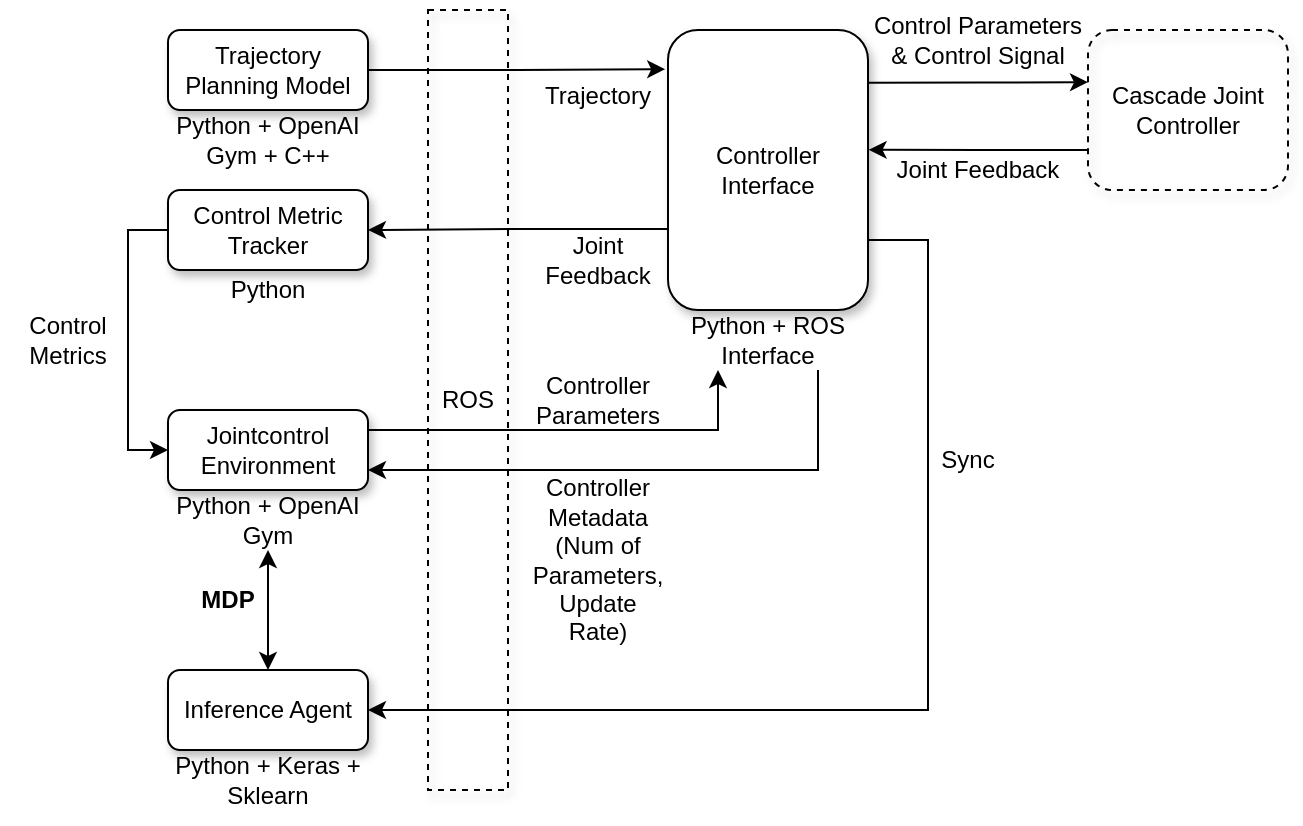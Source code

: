 <mxfile version="15.4.0" type="device"><diagram id="HK3_xNM6jx3Wpafa73o2" name="Page-1"><mxGraphModel dx="850" dy="483" grid="1" gridSize="10" guides="1" tooltips="1" connect="1" arrows="1" fold="1" page="1" pageScale="1" pageWidth="827" pageHeight="1169" math="0" shadow="0"><root><mxCell id="0"/><mxCell id="1" parent="0"/><mxCell id="TVt5JG4dqcYT70cMuzvg-8" style="edgeStyle=orthogonalEdgeStyle;rounded=0;orthogonalLoop=1;jettySize=auto;html=1;exitX=1;exitY=0.5;exitDx=0;exitDy=0;entryX=-0.014;entryY=0.14;entryDx=0;entryDy=0;entryPerimeter=0;" parent="1" source="TVt5JG4dqcYT70cMuzvg-1" target="TVt5JG4dqcYT70cMuzvg-5" edge="1"><mxGeometry relative="1" as="geometry"/></mxCell><mxCell id="TVt5JG4dqcYT70cMuzvg-1" value="Trajectory Planning Model" style="rounded=1;whiteSpace=wrap;html=1;shadow=1;" parent="1" vertex="1"><mxGeometry x="100" y="40" width="100" height="40" as="geometry"/></mxCell><mxCell id="TVt5JG4dqcYT70cMuzvg-4" value="Python + OpenAI Gym + C++" style="text;html=1;strokeColor=none;fillColor=none;align=center;verticalAlign=middle;whiteSpace=wrap;rounded=0;shadow=1;" parent="1" vertex="1"><mxGeometry x="100" y="80" width="100" height="30" as="geometry"/></mxCell><mxCell id="TVt5JG4dqcYT70cMuzvg-33" style="edgeStyle=orthogonalEdgeStyle;rounded=0;orthogonalLoop=1;jettySize=auto;html=1;exitX=1;exitY=0.188;exitDx=0;exitDy=0;entryX=0;entryY=0.326;entryDx=0;entryDy=0;entryPerimeter=0;startArrow=none;startFill=0;endArrow=classic;endFill=1;exitPerimeter=0;" parent="1" source="TVt5JG4dqcYT70cMuzvg-5" target="TVt5JG4dqcYT70cMuzvg-31" edge="1"><mxGeometry relative="1" as="geometry"/></mxCell><mxCell id="TVt5JG4dqcYT70cMuzvg-39" style="edgeStyle=orthogonalEdgeStyle;rounded=0;orthogonalLoop=1;jettySize=auto;html=1;exitX=0.011;exitY=0.711;exitDx=0;exitDy=0;entryX=1;entryY=0.5;entryDx=0;entryDy=0;startArrow=none;startFill=0;endArrow=classic;endFill=1;exitPerimeter=0;" parent="1" source="TVt5JG4dqcYT70cMuzvg-5" target="TVt5JG4dqcYT70cMuzvg-9" edge="1"><mxGeometry relative="1" as="geometry"/></mxCell><mxCell id="TVt5JG4dqcYT70cMuzvg-5" value="Controller Interface" style="rounded=1;whiteSpace=wrap;html=1;shadow=1;" parent="1" vertex="1"><mxGeometry x="350" y="40" width="100" height="140" as="geometry"/></mxCell><mxCell id="TVt5JG4dqcYT70cMuzvg-6" value="Python&amp;nbsp;+ ROS Interface" style="text;html=1;strokeColor=none;fillColor=none;align=center;verticalAlign=middle;whiteSpace=wrap;rounded=0;shadow=1;" parent="1" vertex="1"><mxGeometry x="350" y="180" width="100" height="30" as="geometry"/></mxCell><mxCell id="TVt5JG4dqcYT70cMuzvg-7" value="ROS" style="rounded=0;whiteSpace=wrap;html=1;shadow=1;dashed=1;fillColor=none;" parent="1" vertex="1"><mxGeometry x="230" y="30" width="40" height="390" as="geometry"/></mxCell><mxCell id="TVt5JG4dqcYT70cMuzvg-42" style="edgeStyle=orthogonalEdgeStyle;rounded=0;orthogonalLoop=1;jettySize=auto;html=1;exitX=0;exitY=0.5;exitDx=0;exitDy=0;entryX=0;entryY=0.5;entryDx=0;entryDy=0;startArrow=none;startFill=0;endArrow=classic;endFill=1;" parent="1" source="TVt5JG4dqcYT70cMuzvg-9" target="TVt5JG4dqcYT70cMuzvg-12" edge="1"><mxGeometry relative="1" as="geometry"/></mxCell><mxCell id="TVt5JG4dqcYT70cMuzvg-9" value="Control Metric Tracker" style="rounded=1;whiteSpace=wrap;html=1;shadow=1;" parent="1" vertex="1"><mxGeometry x="100" y="120" width="100" height="40" as="geometry"/></mxCell><mxCell id="TVt5JG4dqcYT70cMuzvg-10" value="Python" style="text;html=1;strokeColor=none;fillColor=none;align=center;verticalAlign=middle;whiteSpace=wrap;rounded=0;shadow=1;" parent="1" vertex="1"><mxGeometry x="100" y="160" width="100" height="20" as="geometry"/></mxCell><mxCell id="TVt5JG4dqcYT70cMuzvg-20" style="edgeStyle=orthogonalEdgeStyle;rounded=0;orthogonalLoop=1;jettySize=auto;html=1;exitX=1;exitY=0.75;exitDx=0;exitDy=0;entryX=0.75;entryY=1;entryDx=0;entryDy=0;startArrow=classic;startFill=1;endArrow=none;endFill=0;" parent="1" source="TVt5JG4dqcYT70cMuzvg-12" target="TVt5JG4dqcYT70cMuzvg-6" edge="1"><mxGeometry relative="1" as="geometry"><Array as="points"><mxPoint x="425" y="260"/></Array></mxGeometry></mxCell><mxCell id="TVt5JG4dqcYT70cMuzvg-22" style="edgeStyle=orthogonalEdgeStyle;rounded=0;orthogonalLoop=1;jettySize=auto;html=1;exitX=1;exitY=0.25;exitDx=0;exitDy=0;entryX=0.25;entryY=1;entryDx=0;entryDy=0;startArrow=none;startFill=0;endArrow=classic;endFill=1;" parent="1" source="TVt5JG4dqcYT70cMuzvg-12" target="TVt5JG4dqcYT70cMuzvg-6" edge="1"><mxGeometry relative="1" as="geometry"/></mxCell><mxCell id="TVt5JG4dqcYT70cMuzvg-12" value="Jointcontrol Environment" style="rounded=1;whiteSpace=wrap;html=1;shadow=1;" parent="1" vertex="1"><mxGeometry x="100" y="230" width="100" height="40" as="geometry"/></mxCell><mxCell id="TVt5JG4dqcYT70cMuzvg-13" value="Python + OpenAI Gym" style="text;html=1;strokeColor=none;fillColor=none;align=center;verticalAlign=middle;whiteSpace=wrap;rounded=0;shadow=1;" parent="1" vertex="1"><mxGeometry x="100" y="270" width="100" height="30" as="geometry"/></mxCell><mxCell id="TVt5JG4dqcYT70cMuzvg-16" value="Sync" style="text;html=1;strokeColor=none;fillColor=none;align=center;verticalAlign=middle;whiteSpace=wrap;rounded=0;shadow=1;dashed=1;" parent="1" vertex="1"><mxGeometry x="480.0" y="240" width="40" height="30" as="geometry"/></mxCell><mxCell id="TVt5JG4dqcYT70cMuzvg-17" value="" style="endArrow=classic;html=1;rounded=0;edgeStyle=orthogonalEdgeStyle;exitX=1;exitY=0.75;exitDx=0;exitDy=0;entryX=1;entryY=0.5;entryDx=0;entryDy=0;" parent="1" source="TVt5JG4dqcYT70cMuzvg-5" target="TVt5JG4dqcYT70cMuzvg-24" edge="1"><mxGeometry relative="1" as="geometry"><mxPoint x="827" y="180" as="sourcePoint"/><mxPoint x="827" y="230" as="targetPoint"/><Array as="points"><mxPoint x="480" y="145"/><mxPoint x="480" y="380"/></Array></mxGeometry></mxCell><mxCell id="TVt5JG4dqcYT70cMuzvg-19" value="Trajectory" style="text;html=1;strokeColor=none;fillColor=none;align=center;verticalAlign=middle;whiteSpace=wrap;rounded=0;shadow=1;dashed=1;" parent="1" vertex="1"><mxGeometry x="280" y="58" width="70" height="30" as="geometry"/></mxCell><mxCell id="TVt5JG4dqcYT70cMuzvg-21" value="Controller Metadata&lt;br&gt;(Num of Parameters, Update Rate)" style="text;html=1;strokeColor=none;fillColor=none;align=center;verticalAlign=middle;whiteSpace=wrap;rounded=0;shadow=1;dashed=1;" parent="1" vertex="1"><mxGeometry x="280" y="260" width="70" height="90" as="geometry"/></mxCell><mxCell id="TVt5JG4dqcYT70cMuzvg-23" value="Controller Parameters" style="text;html=1;strokeColor=none;fillColor=none;align=center;verticalAlign=middle;whiteSpace=wrap;rounded=0;shadow=1;dashed=1;" parent="1" vertex="1"><mxGeometry x="275" y="210" width="80" height="30" as="geometry"/></mxCell><mxCell id="TVt5JG4dqcYT70cMuzvg-24" value="Inference Agent" style="rounded=1;whiteSpace=wrap;html=1;shadow=1;" parent="1" vertex="1"><mxGeometry x="100" y="360" width="100" height="40" as="geometry"/></mxCell><mxCell id="TVt5JG4dqcYT70cMuzvg-25" value="Python + Keras + Sklearn" style="text;html=1;strokeColor=none;fillColor=none;align=center;verticalAlign=middle;whiteSpace=wrap;rounded=0;shadow=1;" parent="1" vertex="1"><mxGeometry x="100" y="400" width="100" height="30" as="geometry"/></mxCell><mxCell id="TVt5JG4dqcYT70cMuzvg-26" style="edgeStyle=orthogonalEdgeStyle;rounded=0;orthogonalLoop=1;jettySize=auto;html=1;exitX=0.5;exitY=0;exitDx=0;exitDy=0;startArrow=classic;startFill=1;endArrow=classic;endFill=1;entryX=0.5;entryY=1;entryDx=0;entryDy=0;" parent="1" source="TVt5JG4dqcYT70cMuzvg-24" target="TVt5JG4dqcYT70cMuzvg-13" edge="1"><mxGeometry relative="1" as="geometry"><mxPoint x="40" y="380" as="targetPoint"/><mxPoint x="100" y="380" as="sourcePoint"/></mxGeometry></mxCell><mxCell id="TVt5JG4dqcYT70cMuzvg-27" value="&lt;b&gt;MDP&lt;/b&gt;" style="text;html=1;strokeColor=none;fillColor=none;align=center;verticalAlign=middle;whiteSpace=wrap;rounded=0;shadow=1;dashed=1;" parent="1" vertex="1"><mxGeometry x="100" y="310" width="60" height="30" as="geometry"/></mxCell><mxCell id="TVt5JG4dqcYT70cMuzvg-29" value="Control Metrics" style="text;html=1;strokeColor=none;fillColor=none;align=center;verticalAlign=middle;whiteSpace=wrap;rounded=0;shadow=1;dashed=1;" parent="1" vertex="1"><mxGeometry x="20" y="180" width="60" height="30" as="geometry"/></mxCell><mxCell id="TVt5JG4dqcYT70cMuzvg-34" style="edgeStyle=orthogonalEdgeStyle;rounded=0;orthogonalLoop=1;jettySize=auto;html=1;exitX=0;exitY=0.75;exitDx=0;exitDy=0;entryX=1.003;entryY=0.428;entryDx=0;entryDy=0;entryPerimeter=0;startArrow=none;startFill=0;endArrow=classic;endFill=1;" parent="1" source="TVt5JG4dqcYT70cMuzvg-31" target="TVt5JG4dqcYT70cMuzvg-5" edge="1"><mxGeometry relative="1" as="geometry"/></mxCell><mxCell id="TVt5JG4dqcYT70cMuzvg-31" value="Cascade Joint Controller" style="rounded=1;whiteSpace=wrap;html=1;shadow=1;dashed=1;fillColor=none;" parent="1" vertex="1"><mxGeometry x="560" y="40" width="100" height="80" as="geometry"/></mxCell><mxCell id="TVt5JG4dqcYT70cMuzvg-35" value="Control Parameters &amp;amp; Control Signal" style="text;html=1;strokeColor=none;fillColor=none;align=center;verticalAlign=middle;whiteSpace=wrap;rounded=0;shadow=1;dashed=1;" parent="1" vertex="1"><mxGeometry x="450" y="30" width="110" height="30" as="geometry"/></mxCell><mxCell id="TVt5JG4dqcYT70cMuzvg-36" value="Joint Feedback" style="text;html=1;strokeColor=none;fillColor=none;align=center;verticalAlign=middle;whiteSpace=wrap;rounded=0;shadow=1;dashed=1;" parent="1" vertex="1"><mxGeometry x="450" y="95" width="110" height="30" as="geometry"/></mxCell><mxCell id="TVt5JG4dqcYT70cMuzvg-40" value="Joint Feedback" style="text;html=1;strokeColor=none;fillColor=none;align=center;verticalAlign=middle;whiteSpace=wrap;rounded=0;shadow=1;dashed=1;" parent="1" vertex="1"><mxGeometry x="280" y="140" width="70" height="30" as="geometry"/></mxCell></root></mxGraphModel></diagram></mxfile>